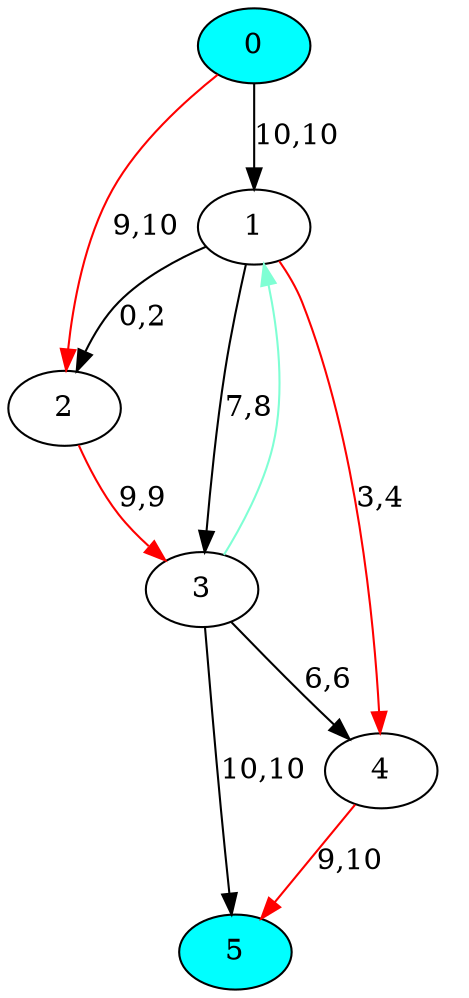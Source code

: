 /*
8 : 0 1 3 5 
2 : 0 1 4 5 
2 : 0 2 3 5 
6 : 0 2 3 4 5 
1 : 0 2 3 1 4 5 
*/
digraph G {
0 [fillcolor = aqua;style = "filled";];
5 [fillcolor = aqua;style = "filled";];
0 -> 1 [label="10,10"]
0 -> 2 [color=red][label="9,10"]
1 -> 2 [label="0,2"]
2 -> 3 [color=red][label="9,9"]
1 -> 3 [label="7,8"]
3 -> 1 [color= aquamarine]
1 -> 4 [color=red][label="3,4"]
4 -> 5 [color=red][label="9,10"]
3 -> 4 [label="6,6"]
3 -> 5 [label="10,10"]
0 -> 4 [style = invis;];
}
